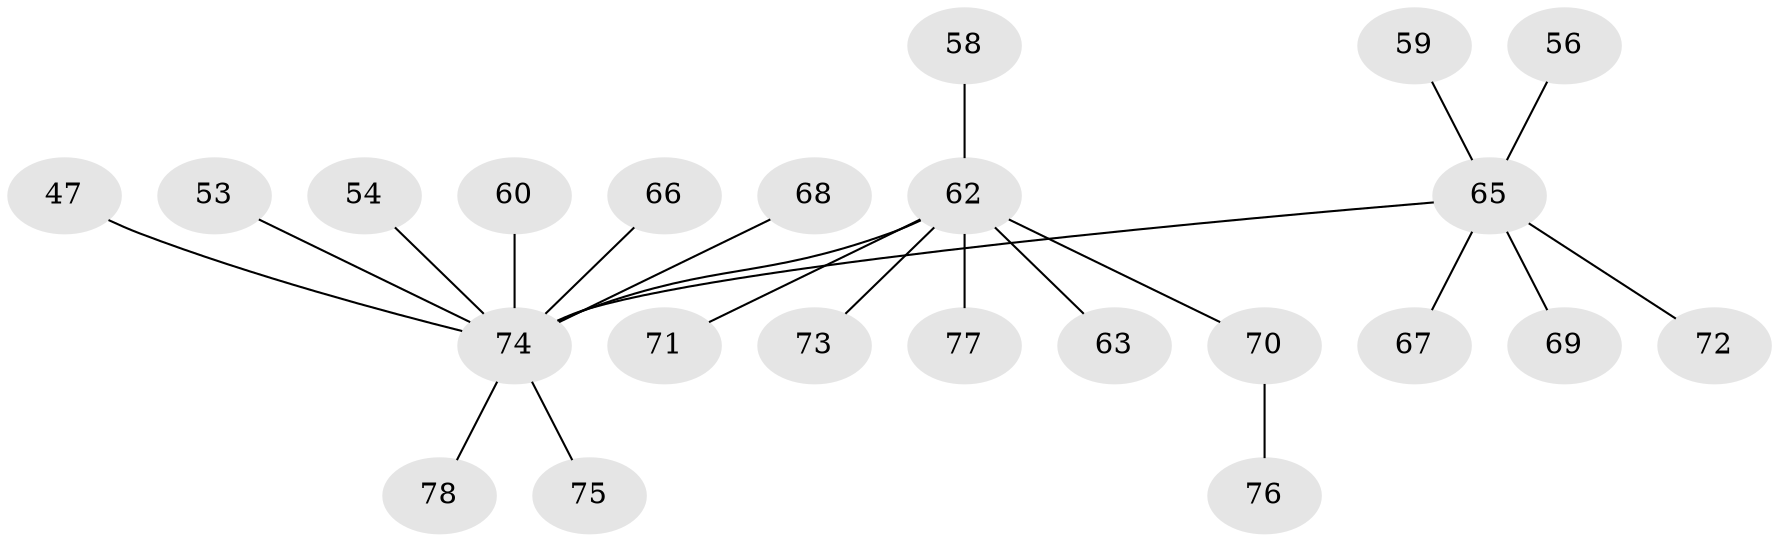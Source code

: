 // original degree distribution, {3: 0.19230769230769232, 4: 0.07692307692307693, 7: 0.01282051282051282, 2: 0.28205128205128205, 1: 0.4358974358974359}
// Generated by graph-tools (version 1.1) at 2025/57/03/04/25 21:57:07]
// undirected, 23 vertices, 22 edges
graph export_dot {
graph [start="1"]
  node [color=gray90,style=filled];
  47;
  53;
  54;
  56;
  58;
  59;
  60;
  62 [super="+15+25+7+14+45+28+32+41+42+43"];
  63;
  65 [super="+57+64"];
  66;
  67;
  68;
  69;
  70;
  71;
  72;
  73;
  74 [super="+55+52+39+44"];
  75;
  76;
  77;
  78;
  47 -- 74;
  53 -- 74;
  54 -- 74;
  56 -- 65;
  58 -- 62;
  59 -- 65;
  60 -- 74;
  62 -- 71;
  62 -- 70;
  62 -- 73;
  62 -- 77;
  62 -- 63;
  62 -- 74;
  65 -- 69;
  65 -- 74;
  65 -- 72;
  65 -- 67;
  66 -- 74;
  68 -- 74;
  70 -- 76;
  74 -- 75;
  74 -- 78;
}
